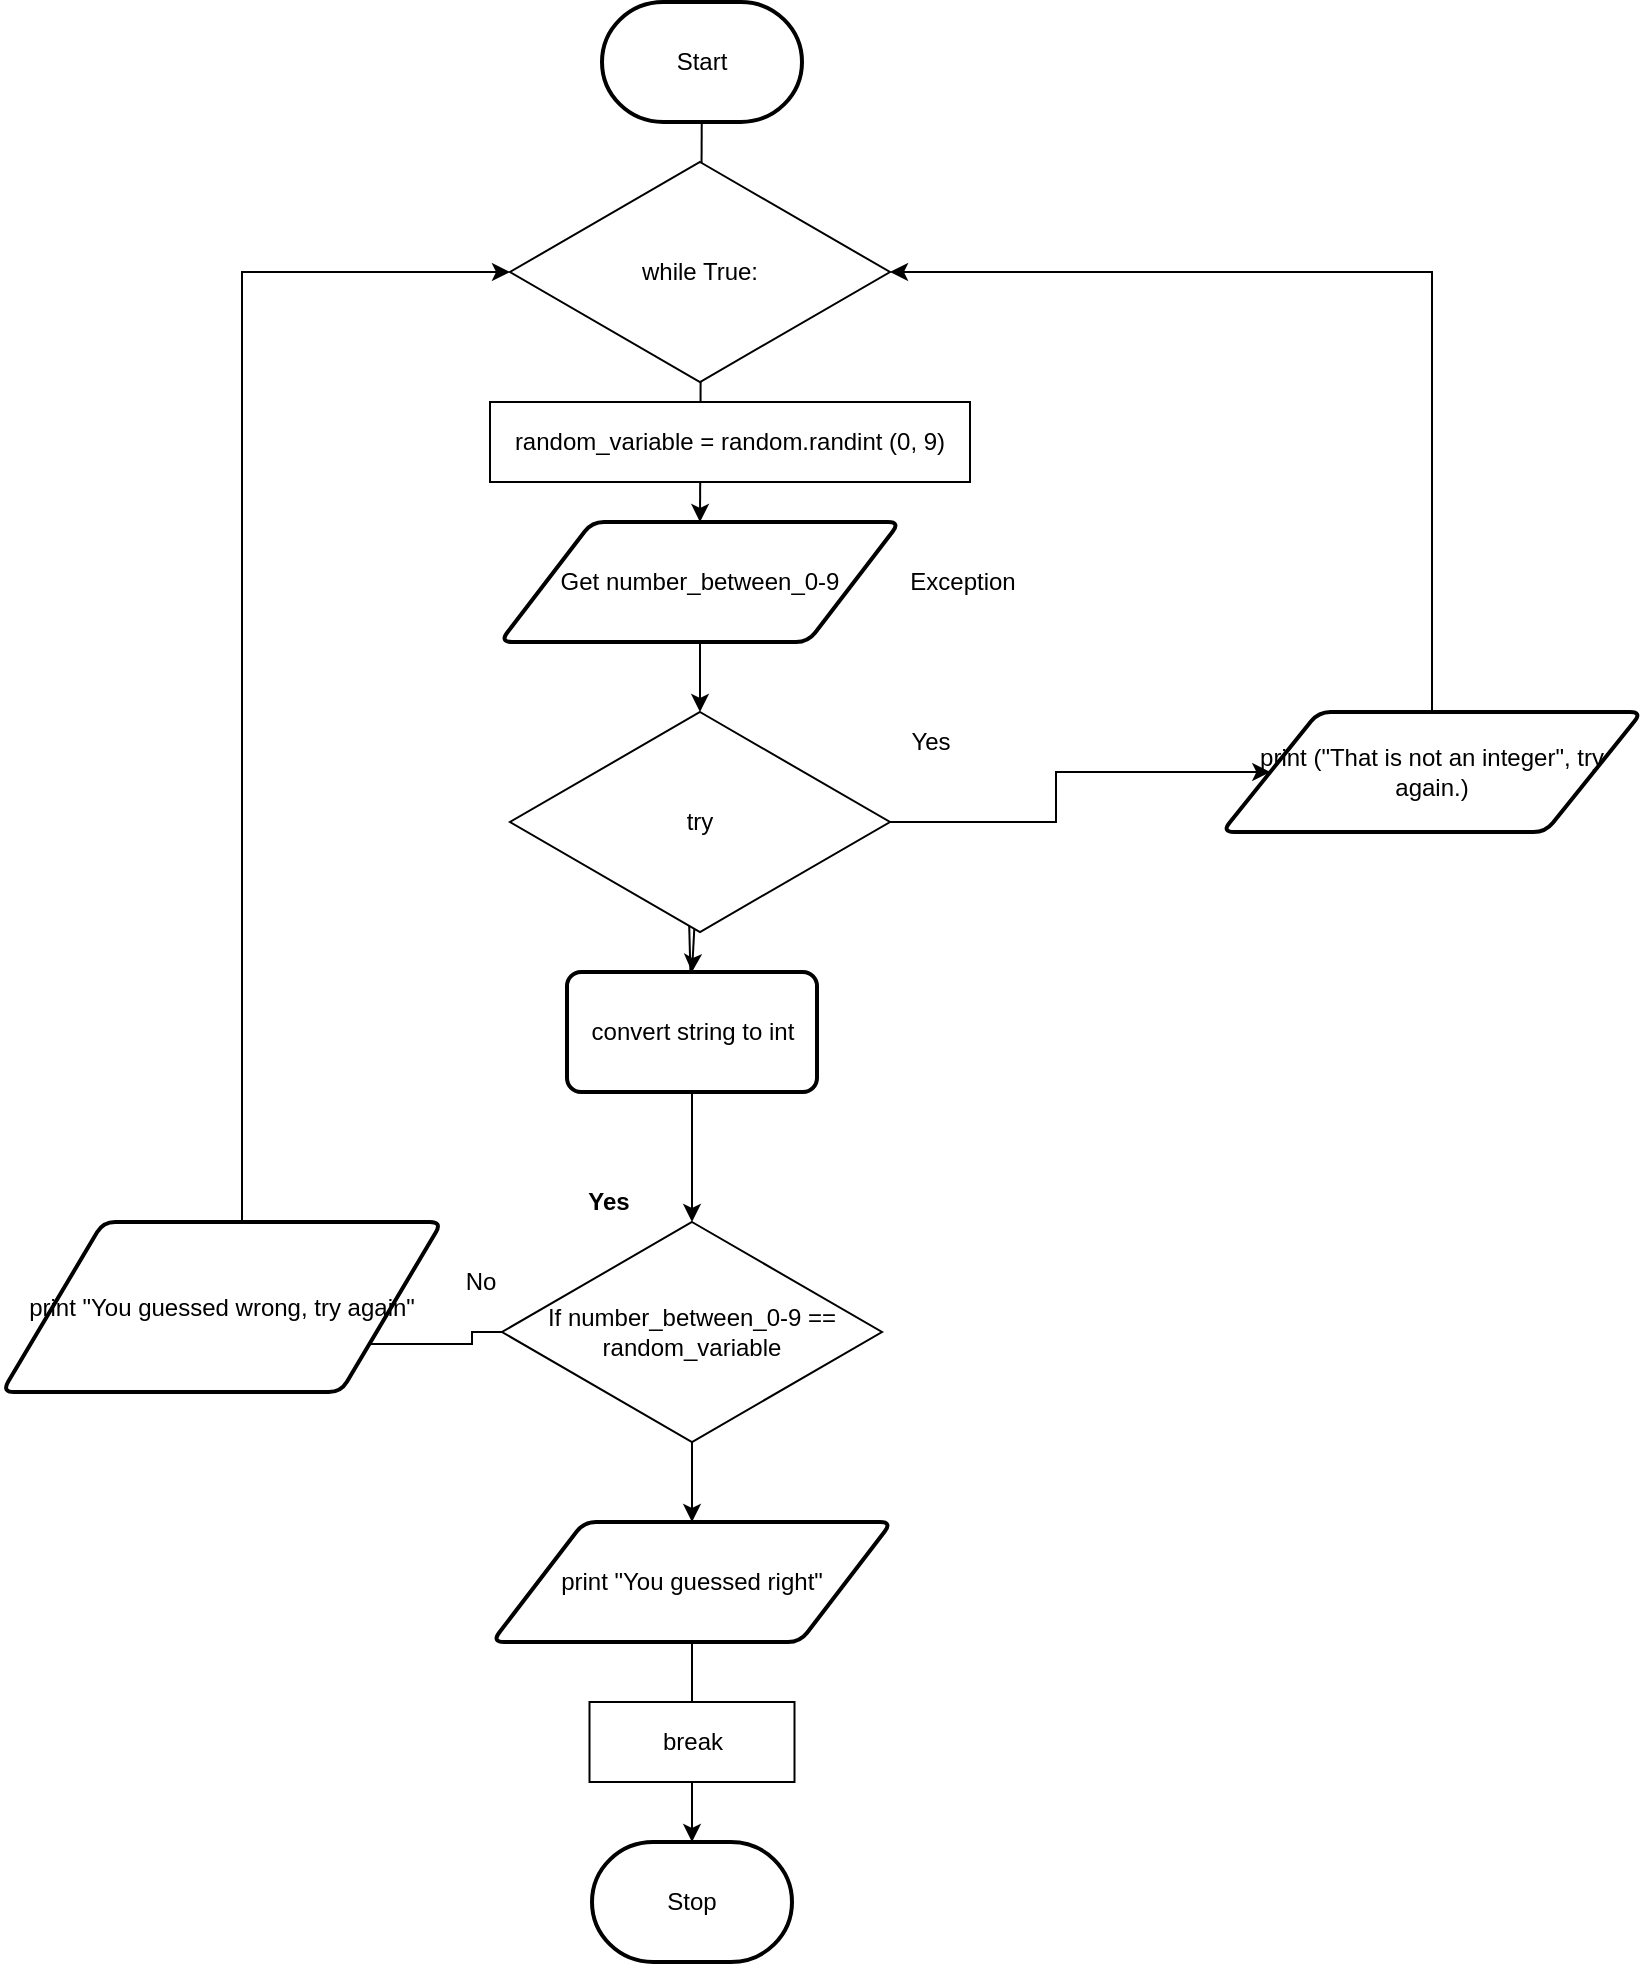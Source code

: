 <mxfile>
    <diagram id="rRbzi94DjYtUf3qIHJvX" name="Page-1">
        <mxGraphModel dx="1421" dy="336" grid="1" gridSize="10" guides="1" tooltips="1" connect="1" arrows="1" fold="1" page="1" pageScale="1" pageWidth="827" pageHeight="1169" math="0" shadow="0">
            <root>
                <mxCell id="0"/>
                <mxCell id="1" parent="0"/>
                <mxCell id="4" style="edgeStyle=none;html=1;entryX=0.5;entryY=0;entryDx=0;entryDy=0;" parent="1" source="2" target="3" edge="1">
                    <mxGeometry relative="1" as="geometry"/>
                </mxCell>
                <mxCell id="2" value="Start" style="strokeWidth=2;html=1;shape=mxgraph.flowchart.terminator;whiteSpace=wrap;" parent="1" vertex="1">
                    <mxGeometry x="270" y="70" width="100" height="60" as="geometry"/>
                </mxCell>
                <mxCell id="62" style="edgeStyle=orthogonalEdgeStyle;rounded=0;html=1;entryX=0.5;entryY=0;entryDx=0;entryDy=0;" edge="1" parent="1" source="3" target="25">
                    <mxGeometry relative="1" as="geometry"/>
                </mxCell>
                <mxCell id="3" value="Get number_between_0-9" style="shape=parallelogram;html=1;strokeWidth=2;perimeter=parallelogramPerimeter;whiteSpace=wrap;rounded=1;arcSize=12;size=0.23;" parent="1" vertex="1">
                    <mxGeometry x="219" y="330" width="200" height="60" as="geometry"/>
                </mxCell>
                <mxCell id="9" value="Stop" style="strokeWidth=2;html=1;shape=mxgraph.flowchart.terminator;whiteSpace=wrap;" parent="1" vertex="1">
                    <mxGeometry x="265" y="990" width="100" height="60" as="geometry"/>
                </mxCell>
                <mxCell id="21" style="edgeStyle=none;html=1;" parent="1" source="18" edge="1">
                    <mxGeometry relative="1" as="geometry">
                        <mxPoint x="312.5" y="490" as="targetPoint"/>
                    </mxGeometry>
                </mxCell>
                <mxCell id="39" style="edgeStyle=orthogonalEdgeStyle;rounded=0;html=1;" parent="1" source="18" target="37" edge="1">
                    <mxGeometry relative="1" as="geometry"/>
                </mxCell>
                <mxCell id="18" value="convert string to int" style="rounded=1;whiteSpace=wrap;html=1;absoluteArcSize=1;arcSize=14;strokeWidth=2;" parent="1" vertex="1">
                    <mxGeometry x="252.5" y="555" width="125" height="60" as="geometry"/>
                </mxCell>
                <mxCell id="26" style="edgeStyle=none;html=1;entryX=0.5;entryY=0;entryDx=0;entryDy=0;labelPosition=center;verticalLabelPosition=middle;align=center;verticalAlign=middle;" parent="1" source="25" target="18" edge="1">
                    <mxGeometry relative="1" as="geometry"/>
                </mxCell>
                <mxCell id="27" style="edgeStyle=orthogonalEdgeStyle;html=1;strokeColor=none;rounded=0;" parent="1" source="25" edge="1">
                    <mxGeometry relative="1" as="geometry">
                        <mxPoint x="500" y="335" as="targetPoint"/>
                    </mxGeometry>
                </mxCell>
                <mxCell id="61" style="edgeStyle=orthogonalEdgeStyle;rounded=0;html=1;" edge="1" parent="1" source="25" target="52">
                    <mxGeometry relative="1" as="geometry"/>
                </mxCell>
                <mxCell id="25" value="try" style="rhombus;whiteSpace=wrap;html=1;" parent="1" vertex="1">
                    <mxGeometry x="224" y="425" width="190" height="110" as="geometry"/>
                </mxCell>
                <mxCell id="33" value="Yes" style="text;html=1;resizable=0;autosize=1;align=center;verticalAlign=middle;points=[];fillColor=none;strokeColor=none;rounded=0;" parent="1" vertex="1">
                    <mxGeometry x="414" y="430" width="40" height="20" as="geometry"/>
                </mxCell>
                <mxCell id="34" value="Exception" style="text;html=1;resizable=0;autosize=1;align=center;verticalAlign=middle;points=[];fillColor=none;strokeColor=none;rounded=0;" parent="1" vertex="1">
                    <mxGeometry x="415" y="350" width="70" height="20" as="geometry"/>
                </mxCell>
                <mxCell id="48" style="edgeStyle=orthogonalEdgeStyle;rounded=0;html=1;entryX=0.5;entryY=0;entryDx=0;entryDy=0;" parent="1" source="37" edge="1">
                    <mxGeometry relative="1" as="geometry">
                        <mxPoint x="315" y="740" as="targetPoint"/>
                        <Array as="points">
                            <mxPoint x="315" y="760"/>
                            <mxPoint x="315" y="760"/>
                        </Array>
                    </mxGeometry>
                </mxCell>
                <mxCell id="54" style="edgeStyle=none;html=1;entryX=0.5;entryY=0;entryDx=0;entryDy=0;" edge="1" parent="1" source="37" target="51">
                    <mxGeometry relative="1" as="geometry"/>
                </mxCell>
                <mxCell id="57" style="edgeStyle=orthogonalEdgeStyle;rounded=0;html=1;entryX=0;entryY=0.75;entryDx=0;entryDy=0;" edge="1" parent="1" source="37" target="53">
                    <mxGeometry relative="1" as="geometry"/>
                </mxCell>
                <mxCell id="37" value="If number_between_0-9 == random_variable" style="rhombus;whiteSpace=wrap;html=1;" parent="1" vertex="1">
                    <mxGeometry x="220" y="680" width="190" height="110" as="geometry"/>
                </mxCell>
                <mxCell id="44" value="Yes" style="text;html=1;resizable=0;autosize=1;align=center;verticalAlign=middle;points=[];fillColor=none;strokeColor=none;rounded=0;fontStyle=1" parent="1" vertex="1">
                    <mxGeometry x="252.5" y="660" width="40" height="20" as="geometry"/>
                </mxCell>
                <mxCell id="45" value="No" style="text;html=1;resizable=0;autosize=1;align=center;verticalAlign=middle;points=[];fillColor=none;strokeColor=none;rounded=0;" parent="1" vertex="1">
                    <mxGeometry x="194" y="700" width="30" height="20" as="geometry"/>
                </mxCell>
                <mxCell id="55" style="edgeStyle=none;html=1;entryX=0.5;entryY=0;entryDx=0;entryDy=0;entryPerimeter=0;" edge="1" parent="1" source="51" target="9">
                    <mxGeometry relative="1" as="geometry"/>
                </mxCell>
                <mxCell id="51" value="print &quot;You guessed right&quot;" style="shape=parallelogram;html=1;strokeWidth=2;perimeter=parallelogramPerimeter;whiteSpace=wrap;rounded=1;arcSize=12;size=0.23;" parent="1" vertex="1">
                    <mxGeometry x="215" y="830" width="200" height="60" as="geometry"/>
                </mxCell>
                <mxCell id="66" style="edgeStyle=orthogonalEdgeStyle;rounded=0;html=1;entryX=1;entryY=0.5;entryDx=0;entryDy=0;" edge="1" parent="1" source="52" target="58">
                    <mxGeometry relative="1" as="geometry">
                        <Array as="points">
                            <mxPoint x="685" y="205"/>
                        </Array>
                    </mxGeometry>
                </mxCell>
                <mxCell id="52" value="print (&quot;That is not an integer&quot;, try again.)" style="shape=parallelogram;html=1;strokeWidth=2;perimeter=parallelogramPerimeter;whiteSpace=wrap;rounded=1;arcSize=12;size=0.23;" parent="1" vertex="1">
                    <mxGeometry x="580" y="425" width="210" height="60" as="geometry"/>
                </mxCell>
                <mxCell id="64" style="edgeStyle=orthogonalEdgeStyle;rounded=0;html=1;entryX=0;entryY=0.5;entryDx=0;entryDy=0;" edge="1" parent="1" source="53" target="58">
                    <mxGeometry relative="1" as="geometry">
                        <Array as="points">
                            <mxPoint x="90" y="205"/>
                        </Array>
                    </mxGeometry>
                </mxCell>
                <mxCell id="53" value="&lt;font style=&quot;font-size: 12px&quot;&gt;print &quot;You guessed wrong, try again&quot;&lt;/font&gt;" style="shape=parallelogram;html=1;strokeWidth=2;perimeter=parallelogramPerimeter;whiteSpace=wrap;rounded=1;arcSize=12;size=0.23;" parent="1" vertex="1">
                    <mxGeometry x="-30" y="680" width="220" height="85" as="geometry"/>
                </mxCell>
                <mxCell id="58" value="while True:" style="rhombus;whiteSpace=wrap;html=1;" vertex="1" parent="1">
                    <mxGeometry x="224" y="150" width="190" height="110" as="geometry"/>
                </mxCell>
                <mxCell id="59" value="break" style="rounded=0;whiteSpace=wrap;html=1;" vertex="1" parent="1">
                    <mxGeometry x="263.75" y="920" width="102.5" height="40" as="geometry"/>
                </mxCell>
                <mxCell id="67" value="random_variable = random.randint (0, 9)" style="rounded=0;whiteSpace=wrap;html=1;" vertex="1" parent="1">
                    <mxGeometry x="214" y="270" width="240" height="40" as="geometry"/>
                </mxCell>
            </root>
        </mxGraphModel>
    </diagram>
</mxfile>